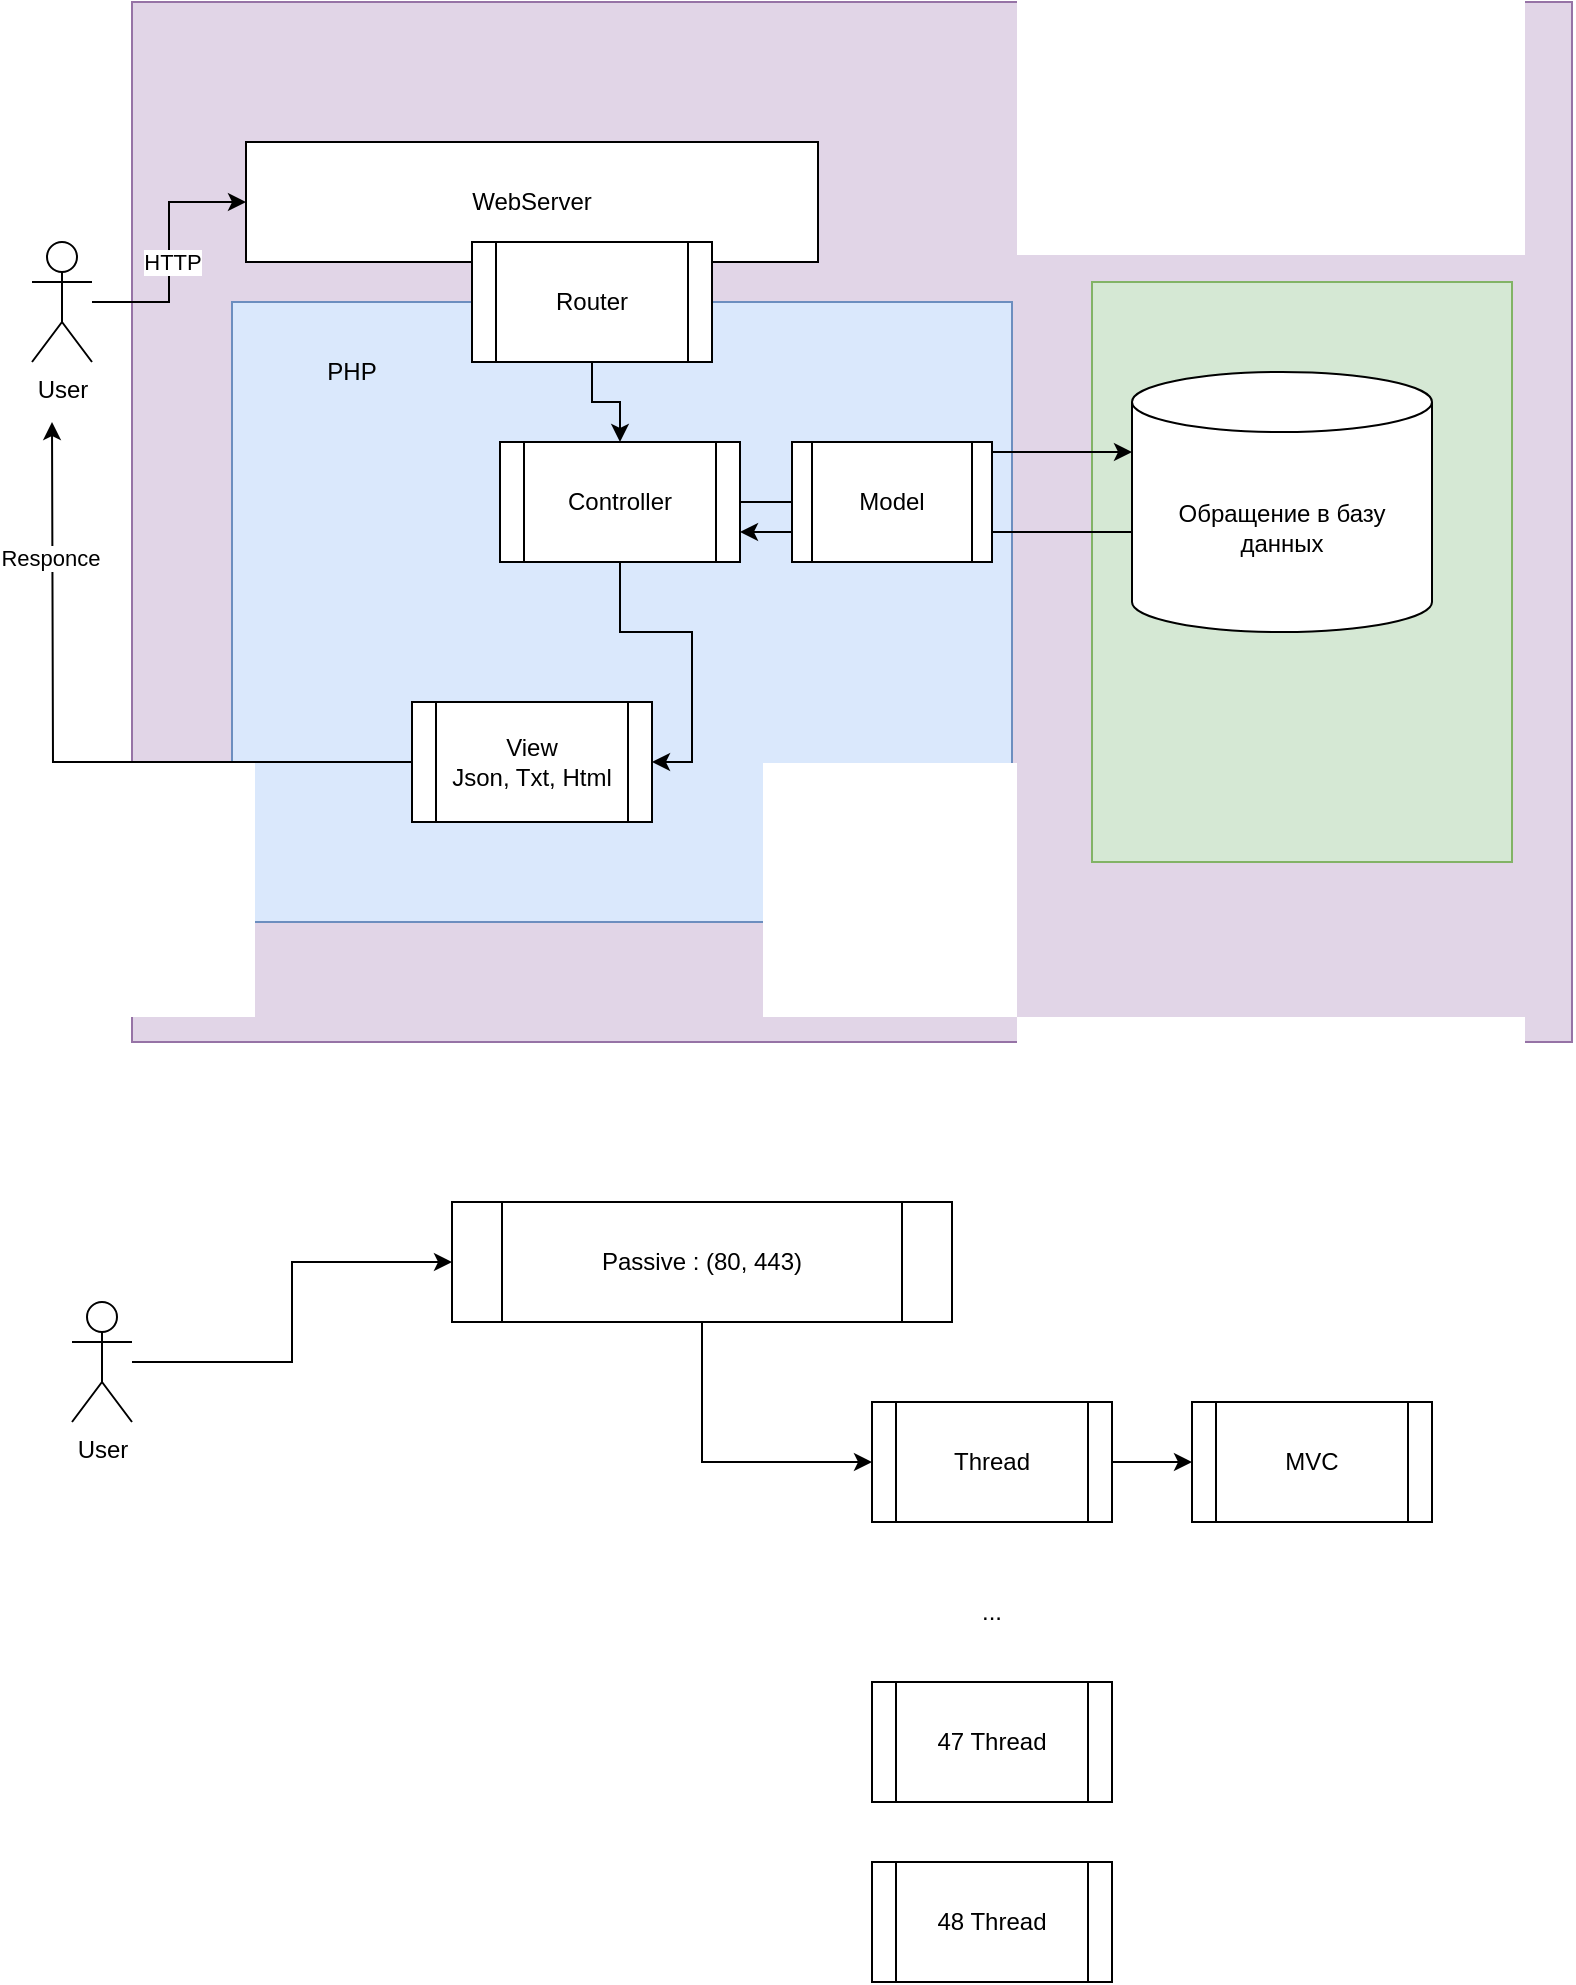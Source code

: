 <mxfile version="23.1.5" type="device" pages="7">
  <diagram id="0EECE6xeA0YxqJQEQcr8" name="Сторінка-1">
    <mxGraphModel dx="1292" dy="976" grid="1" gridSize="10" guides="1" tooltips="1" connect="1" arrows="1" fold="1" page="1" pageScale="1" pageWidth="827" pageHeight="1169" math="0" shadow="0">
      <root>
        <mxCell id="0" />
        <mxCell id="1" parent="0" />
        <mxCell id="1r6EK_NTxMZvt8yUom0i-2" value="" style="rounded=0;whiteSpace=wrap;html=1;fillColor=#e1d5e7;strokeColor=#9673a6;" parent="1" vertex="1">
          <mxGeometry x="110" y="100" width="720" height="520" as="geometry" />
        </mxCell>
        <mxCell id="1r6EK_NTxMZvt8yUom0i-1" value="" style="rounded=0;whiteSpace=wrap;html=1;fillColor=#d5e8d4;strokeColor=#82b366;" parent="1" vertex="1">
          <mxGeometry x="590" y="240" width="210" height="290" as="geometry" />
        </mxCell>
        <mxCell id="U2VKwsX3BcmnxTPelBSE-20" value="WebServer" style="rounded=0;whiteSpace=wrap;html=1;" parent="1" vertex="1">
          <mxGeometry x="167" y="170" width="286" height="60" as="geometry" />
        </mxCell>
        <mxCell id="U2VKwsX3BcmnxTPelBSE-17" value="" style="rounded=0;whiteSpace=wrap;html=1;fillColor=#dae8fc;strokeColor=#6c8ebf;" parent="1" vertex="1">
          <mxGeometry x="160" y="250" width="390" height="310" as="geometry" />
        </mxCell>
        <mxCell id="U2VKwsX3BcmnxTPelBSE-1" value="User" style="shape=umlActor;verticalLabelPosition=bottom;verticalAlign=top;html=1;outlineConnect=0;" parent="1" vertex="1">
          <mxGeometry x="60" y="220" width="30" height="60" as="geometry" />
        </mxCell>
        <mxCell id="U2VKwsX3BcmnxTPelBSE-7" style="edgeStyle=orthogonalEdgeStyle;rounded=0;orthogonalLoop=1;jettySize=auto;html=1;entryX=0.5;entryY=0;entryDx=0;entryDy=0;" parent="1" source="U2VKwsX3BcmnxTPelBSE-2" target="U2VKwsX3BcmnxTPelBSE-6" edge="1">
          <mxGeometry relative="1" as="geometry" />
        </mxCell>
        <mxCell id="U2VKwsX3BcmnxTPelBSE-2" value="Router" style="shape=process;whiteSpace=wrap;html=1;backgroundOutline=1;" parent="1" vertex="1">
          <mxGeometry x="280" y="220" width="120" height="60" as="geometry" />
        </mxCell>
        <mxCell id="U2VKwsX3BcmnxTPelBSE-4" style="edgeStyle=orthogonalEdgeStyle;rounded=0;orthogonalLoop=1;jettySize=auto;html=1;" parent="1" source="U2VKwsX3BcmnxTPelBSE-1" target="U2VKwsX3BcmnxTPelBSE-20" edge="1">
          <mxGeometry relative="1" as="geometry" />
        </mxCell>
        <mxCell id="U2VKwsX3BcmnxTPelBSE-5" value="HTTP" style="edgeLabel;html=1;align=center;verticalAlign=middle;resizable=0;points=[];" parent="U2VKwsX3BcmnxTPelBSE-4" vertex="1" connectable="0">
          <mxGeometry x="-0.078" y="-1" relative="1" as="geometry">
            <mxPoint as="offset" />
          </mxGeometry>
        </mxCell>
        <mxCell id="U2VKwsX3BcmnxTPelBSE-14" style="edgeStyle=orthogonalEdgeStyle;rounded=0;orthogonalLoop=1;jettySize=auto;html=1;entryX=1;entryY=0.5;entryDx=0;entryDy=0;" parent="1" source="U2VKwsX3BcmnxTPelBSE-6" target="U2VKwsX3BcmnxTPelBSE-13" edge="1">
          <mxGeometry relative="1" as="geometry" />
        </mxCell>
        <mxCell id="U2VKwsX3BcmnxTPelBSE-6" value="Controller" style="shape=process;whiteSpace=wrap;html=1;backgroundOutline=1;" parent="1" vertex="1">
          <mxGeometry x="294" y="320" width="120" height="60" as="geometry" />
        </mxCell>
        <mxCell id="U2VKwsX3BcmnxTPelBSE-12" style="edgeStyle=orthogonalEdgeStyle;rounded=0;orthogonalLoop=1;jettySize=auto;html=1;entryX=1;entryY=0.75;entryDx=0;entryDy=0;" parent="1" source="U2VKwsX3BcmnxTPelBSE-9" target="U2VKwsX3BcmnxTPelBSE-6" edge="1">
          <mxGeometry relative="1" as="geometry">
            <Array as="points">
              <mxPoint x="510" y="365" />
              <mxPoint x="510" y="365" />
            </Array>
          </mxGeometry>
        </mxCell>
        <mxCell id="U2VKwsX3BcmnxTPelBSE-9" value="Обращение в базу данных" style="shape=cylinder3;whiteSpace=wrap;html=1;boundedLbl=1;backgroundOutline=1;size=15;" parent="1" vertex="1">
          <mxGeometry x="610" y="285" width="150" height="130" as="geometry" />
        </mxCell>
        <mxCell id="U2VKwsX3BcmnxTPelBSE-11" style="edgeStyle=orthogonalEdgeStyle;rounded=0;orthogonalLoop=1;jettySize=auto;html=1;entryX=0;entryY=0;entryDx=0;entryDy=40;entryPerimeter=0;" parent="1" source="U2VKwsX3BcmnxTPelBSE-6" target="U2VKwsX3BcmnxTPelBSE-9" edge="1">
          <mxGeometry relative="1" as="geometry" />
        </mxCell>
        <mxCell id="U2VKwsX3BcmnxTPelBSE-15" style="edgeStyle=orthogonalEdgeStyle;rounded=0;orthogonalLoop=1;jettySize=auto;html=1;" parent="1" source="U2VKwsX3BcmnxTPelBSE-13" edge="1">
          <mxGeometry relative="1" as="geometry">
            <mxPoint x="70" y="310" as="targetPoint" />
          </mxGeometry>
        </mxCell>
        <mxCell id="U2VKwsX3BcmnxTPelBSE-16" value="Responce" style="edgeLabel;html=1;align=center;verticalAlign=middle;resizable=0;points=[];" parent="U2VKwsX3BcmnxTPelBSE-15" vertex="1" connectable="0">
          <mxGeometry x="0.613" y="1" relative="1" as="geometry">
            <mxPoint as="offset" />
          </mxGeometry>
        </mxCell>
        <mxCell id="U2VKwsX3BcmnxTPelBSE-13" value="View&lt;br&gt;Json, Txt, Html" style="shape=process;whiteSpace=wrap;html=1;backgroundOutline=1;" parent="1" vertex="1">
          <mxGeometry x="250" y="450" width="120" height="60" as="geometry" />
        </mxCell>
        <mxCell id="U2VKwsX3BcmnxTPelBSE-18" value="PHP" style="text;html=1;strokeColor=none;fillColor=none;align=center;verticalAlign=middle;whiteSpace=wrap;rounded=0;" parent="1" vertex="1">
          <mxGeometry x="190" y="270" width="60" height="30" as="geometry" />
        </mxCell>
        <mxCell id="U2VKwsX3BcmnxTPelBSE-19" value="Model" style="shape=process;whiteSpace=wrap;html=1;backgroundOutline=1;" parent="1" vertex="1">
          <mxGeometry x="440" y="320" width="100" height="60" as="geometry" />
        </mxCell>
        <mxCell id="U2VKwsX3BcmnxTPelBSE-23" style="edgeStyle=orthogonalEdgeStyle;rounded=0;orthogonalLoop=1;jettySize=auto;html=1;" parent="1" source="U2VKwsX3BcmnxTPelBSE-21" target="U2VKwsX3BcmnxTPelBSE-22" edge="1">
          <mxGeometry relative="1" as="geometry" />
        </mxCell>
        <mxCell id="U2VKwsX3BcmnxTPelBSE-21" value="User" style="shape=umlActor;verticalLabelPosition=bottom;verticalAlign=top;html=1;outlineConnect=0;" parent="1" vertex="1">
          <mxGeometry x="80" y="750" width="30" height="60" as="geometry" />
        </mxCell>
        <mxCell id="U2VKwsX3BcmnxTPelBSE-25" style="edgeStyle=orthogonalEdgeStyle;rounded=0;orthogonalLoop=1;jettySize=auto;html=1;entryX=0;entryY=0.5;entryDx=0;entryDy=0;" parent="1" source="U2VKwsX3BcmnxTPelBSE-22" target="U2VKwsX3BcmnxTPelBSE-24" edge="1">
          <mxGeometry relative="1" as="geometry" />
        </mxCell>
        <mxCell id="U2VKwsX3BcmnxTPelBSE-22" value="Passive : (80, 443)" style="shape=process;whiteSpace=wrap;html=1;backgroundOutline=1;" parent="1" vertex="1">
          <mxGeometry x="270" y="700" width="250" height="60" as="geometry" />
        </mxCell>
        <mxCell id="U2VKwsX3BcmnxTPelBSE-27" style="edgeStyle=orthogonalEdgeStyle;rounded=0;orthogonalLoop=1;jettySize=auto;html=1;entryX=0;entryY=0.5;entryDx=0;entryDy=0;" parent="1" source="U2VKwsX3BcmnxTPelBSE-24" target="U2VKwsX3BcmnxTPelBSE-26" edge="1">
          <mxGeometry relative="1" as="geometry" />
        </mxCell>
        <mxCell id="U2VKwsX3BcmnxTPelBSE-24" value="Thread" style="shape=process;whiteSpace=wrap;html=1;backgroundOutline=1;" parent="1" vertex="1">
          <mxGeometry x="480" y="800" width="120" height="60" as="geometry" />
        </mxCell>
        <mxCell id="U2VKwsX3BcmnxTPelBSE-26" value="MVC" style="shape=process;whiteSpace=wrap;html=1;backgroundOutline=1;" parent="1" vertex="1">
          <mxGeometry x="640" y="800" width="120" height="60" as="geometry" />
        </mxCell>
        <mxCell id="U2VKwsX3BcmnxTPelBSE-28" value="..." style="text;html=1;strokeColor=none;fillColor=none;align=center;verticalAlign=middle;whiteSpace=wrap;rounded=0;" parent="1" vertex="1">
          <mxGeometry x="510" y="890" width="60" height="30" as="geometry" />
        </mxCell>
        <mxCell id="U2VKwsX3BcmnxTPelBSE-29" value="47 Thread" style="shape=process;whiteSpace=wrap;html=1;backgroundOutline=1;" parent="1" vertex="1">
          <mxGeometry x="480" y="940" width="120" height="60" as="geometry" />
        </mxCell>
        <mxCell id="U2VKwsX3BcmnxTPelBSE-30" value="48 Thread" style="shape=process;whiteSpace=wrap;html=1;backgroundOutline=1;" parent="1" vertex="1">
          <mxGeometry x="480" y="1030" width="120" height="60" as="geometry" />
        </mxCell>
      </root>
    </mxGraphModel>
  </diagram>
  <diagram id="l9E-kS4Y46otOd_uuq3P" name="Сторінка-2">
    <mxGraphModel dx="1114" dy="1027" grid="1" gridSize="10" guides="1" tooltips="1" connect="1" arrows="1" fold="1" page="1" pageScale="1" pageWidth="827" pageHeight="1169" math="0" shadow="0">
      <root>
        <mxCell id="0" />
        <mxCell id="1" parent="0" />
        <mxCell id="fhT7l7cSic32ykBh9f9w-2" value="" style="ellipse;shape=cloud;whiteSpace=wrap;html=1;" parent="1" vertex="1">
          <mxGeometry x="30" y="20" width="800" height="530" as="geometry" />
        </mxCell>
        <mxCell id="fhT7l7cSic32ykBh9f9w-1" value="C:\OpenServer\Php\php.exe" style="shape=process;whiteSpace=wrap;html=1;backgroundOutline=1;" parent="1" vertex="1">
          <mxGeometry x="240" y="230" width="320" height="80" as="geometry" />
        </mxCell>
        <mxCell id="fhT7l7cSic32ykBh9f9w-3" value="Container" style="text;html=1;strokeColor=none;fillColor=none;align=center;verticalAlign=middle;whiteSpace=wrap;rounded=0;" parent="1" vertex="1">
          <mxGeometry x="70" y="70" width="100" height="30" as="geometry" />
        </mxCell>
        <mxCell id="CAMlBIY4jRBua24zFdml-1" value="Linux" style="text;html=1;strokeColor=none;fillColor=none;align=center;verticalAlign=middle;whiteSpace=wrap;rounded=0;" parent="1" vertex="1">
          <mxGeometry x="310" y="90" width="60" height="30" as="geometry" />
        </mxCell>
      </root>
    </mxGraphModel>
  </diagram>
  <diagram id="ISHZ0iK8e6UAK8zj-FDF" name="Сторінка-3">
    <mxGraphModel dx="1637" dy="1027" grid="1" gridSize="10" guides="1" tooltips="1" connect="1" arrows="1" fold="1" page="1" pageScale="1" pageWidth="827" pageHeight="1169" math="0" shadow="0">
      <root>
        <mxCell id="0" />
        <mxCell id="1" parent="0" />
        <mxCell id="mlqu9NinJhdtf9GIXLHv-5" value="" style="rounded=0;whiteSpace=wrap;html=1;" parent="1" vertex="1">
          <mxGeometry x="160" y="120" width="610" height="510" as="geometry" />
        </mxCell>
        <mxCell id="mlqu9NinJhdtf9GIXLHv-1" value="SQL&lt;br&gt;: 3306" style="shape=cylinder3;whiteSpace=wrap;html=1;boundedLbl=1;backgroundOutline=1;size=15;" parent="1" vertex="1">
          <mxGeometry x="530" y="190" width="190" height="120" as="geometry" />
        </mxCell>
        <mxCell id="mlqu9NinJhdtf9GIXLHv-2" value="InMemory Redis" style="shape=cylinder3;whiteSpace=wrap;html=1;boundedLbl=1;backgroundOutline=1;size=15;" parent="1" vertex="1">
          <mxGeometry x="530" y="340" width="190" height="120" as="geometry" />
        </mxCell>
        <mxCell id="mlqu9NinJhdtf9GIXLHv-3" value="NodeJS" style="shape=process;whiteSpace=wrap;html=1;backgroundOutline=1;" parent="1" vertex="1">
          <mxGeometry x="250" y="210" width="120" height="60" as="geometry" />
        </mxCell>
        <mxCell id="mlqu9NinJhdtf9GIXLHv-4" value="PHP" style="shape=process;whiteSpace=wrap;html=1;backgroundOutline=1;" parent="1" vertex="1">
          <mxGeometry x="250" y="360" width="120" height="60" as="geometry" />
        </mxCell>
        <mxCell id="mlqu9NinJhdtf9GIXLHv-6" value="" style="rhombus;whiteSpace=wrap;html=1;fillColor=#d5e8d4;strokeColor=#82b366;" parent="1" vertex="1">
          <mxGeometry x="540" y="225" width="30" height="30" as="geometry" />
        </mxCell>
        <mxCell id="mlqu9NinJhdtf9GIXLHv-7" value="Actor" style="shape=umlActor;verticalLabelPosition=bottom;verticalAlign=top;html=1;outlineConnect=0;" parent="1" vertex="1">
          <mxGeometry x="90" y="630" width="30" height="60" as="geometry" />
        </mxCell>
        <mxCell id="mlqu9NinJhdtf9GIXLHv-8" style="edgeStyle=orthogonalEdgeStyle;rounded=0;orthogonalLoop=1;jettySize=auto;html=1;entryX=0;entryY=0.5;entryDx=0;entryDy=0;entryPerimeter=0;" parent="1" source="mlqu9NinJhdtf9GIXLHv-7" target="mlqu9NinJhdtf9GIXLHv-1" edge="1">
          <mxGeometry relative="1" as="geometry">
            <Array as="points">
              <mxPoint x="450" y="660" />
              <mxPoint x="450" y="250" />
            </Array>
          </mxGeometry>
        </mxCell>
        <mxCell id="mlqu9NinJhdtf9GIXLHv-9" value="3306" style="edgeLabel;html=1;align=center;verticalAlign=middle;resizable=0;points=[];" parent="mlqu9NinJhdtf9GIXLHv-8" vertex="1" connectable="0">
          <mxGeometry x="-0.673" y="-1" relative="1" as="geometry">
            <mxPoint as="offset" />
          </mxGeometry>
        </mxCell>
        <mxCell id="mlqu9NinJhdtf9GIXLHv-10" value="phpMyAdmin" style="shape=process;whiteSpace=wrap;html=1;backgroundOutline=1;" parent="1" vertex="1">
          <mxGeometry x="550" y="525" width="120" height="60" as="geometry" />
        </mxCell>
      </root>
    </mxGraphModel>
  </diagram>
  <diagram id="r6_TDJkE7ZG2yI_dI5n5" name="Page-4">
    <mxGraphModel dx="1637" dy="798" grid="1" gridSize="10" guides="1" tooltips="1" connect="1" arrows="1" fold="1" page="1" pageScale="1" pageWidth="850" pageHeight="1100" math="0" shadow="0">
      <root>
        <mxCell id="0" />
        <mxCell id="1" parent="0" />
        <mxCell id="Hey9ojrY7R3WdHr4PqbB-4" value="" style="ellipse;shape=cloud;whiteSpace=wrap;html=1;" parent="1" vertex="1">
          <mxGeometry x="60" y="30" width="705" height="550" as="geometry" />
        </mxCell>
        <mxCell id="Hey9ojrY7R3WdHr4PqbB-1" value="User" style="shape=umlActor;verticalLabelPosition=bottom;verticalAlign=top;html=1;outlineConnect=0;" parent="1" vertex="1">
          <mxGeometry x="60" y="240" width="30" height="60" as="geometry" />
        </mxCell>
        <mxCell id="Hey9ojrY7R3WdHr4PqbB-2" value="/api/node" style="shape=process;whiteSpace=wrap;html=1;backgroundOutline=1;" parent="1" vertex="1">
          <mxGeometry x="200" y="200" width="160" height="80" as="geometry" />
        </mxCell>
        <mxCell id="Hey9ojrY7R3WdHr4PqbB-3" value="DB" style="shape=cylinder3;whiteSpace=wrap;html=1;boundedLbl=1;backgroundOutline=1;size=15;" parent="1" vertex="1">
          <mxGeometry x="440" y="200" width="140" height="100" as="geometry" />
        </mxCell>
        <mxCell id="Hey9ojrY7R3WdHr4PqbB-5" value="CPU&lt;br&gt;RAM" style="text;html=1;align=center;verticalAlign=middle;whiteSpace=wrap;rounded=0;" parent="1" vertex="1">
          <mxGeometry x="610" y="180" width="110" height="60" as="geometry" />
        </mxCell>
        <mxCell id="Hey9ojrY7R3WdHr4PqbB-6" value="Storage" style="shape=cylinder3;whiteSpace=wrap;html=1;boundedLbl=1;backgroundOutline=1;size=15;" parent="1" vertex="1">
          <mxGeometry x="440" y="330" width="140" height="100" as="geometry" />
        </mxCell>
        <mxCell id="Hey9ojrY7R3WdHr4PqbB-7" value="/socket.io" style="shape=process;whiteSpace=wrap;html=1;backgroundOutline=1;" parent="1" vertex="1">
          <mxGeometry x="670" y="300" width="160" height="80" as="geometry" />
        </mxCell>
        <mxCell id="2WKVo-5PwCq43ymSMado-1" value="/api/laravel" style="shape=process;whiteSpace=wrap;html=1;backgroundOutline=1;" parent="1" vertex="1">
          <mxGeometry x="200" y="310" width="160" height="80" as="geometry" />
        </mxCell>
      </root>
    </mxGraphModel>
  </diagram>
  <diagram id="NdmB1toyDpS-PHJZfRgn" name="Page-5">
    <mxGraphModel dx="762" dy="550" grid="1" gridSize="10" guides="1" tooltips="1" connect="1" arrows="1" fold="1" page="1" pageScale="1" pageWidth="850" pageHeight="1100" math="0" shadow="0">
      <root>
        <mxCell id="0" />
        <mxCell id="1" parent="0" />
        <mxCell id="TQgehG2cb0VFW1MilDMT-1" value="backEnd.api" style="shape=process;whiteSpace=wrap;html=1;backgroundOutline=1;" vertex="1" parent="1">
          <mxGeometry x="360" y="120" width="120" height="60" as="geometry" />
        </mxCell>
        <mxCell id="TQgehG2cb0VFW1MilDMT-2" value="front.public" style="shape=process;whiteSpace=wrap;html=1;backgroundOutline=1;" vertex="1" parent="1">
          <mxGeometry x="360" y="200" width="120" height="60" as="geometry" />
        </mxCell>
        <mxCell id="TQgehG2cb0VFW1MilDMT-3" value="front.admin" style="shape=process;whiteSpace=wrap;html=1;backgroundOutline=1;" vertex="1" parent="1">
          <mxGeometry x="360" y="280" width="120" height="60" as="geometry" />
        </mxCell>
        <mxCell id="TQgehG2cb0VFW1MilDMT-4" value="DB" style="shape=cylinder3;whiteSpace=wrap;html=1;boundedLbl=1;backgroundOutline=1;size=15;" vertex="1" parent="1">
          <mxGeometry x="570" y="110" width="60" height="80" as="geometry" />
        </mxCell>
        <mxCell id="TQgehG2cb0VFW1MilDMT-5" style="edgeStyle=orthogonalEdgeStyle;rounded=0;orthogonalLoop=1;jettySize=auto;html=1;entryX=0;entryY=0.5;entryDx=0;entryDy=0;entryPerimeter=0;" edge="1" parent="1" source="TQgehG2cb0VFW1MilDMT-1" target="TQgehG2cb0VFW1MilDMT-4">
          <mxGeometry relative="1" as="geometry" />
        </mxCell>
        <mxCell id="TQgehG2cb0VFW1MilDMT-6" value="User" style="shape=umlActor;verticalLabelPosition=bottom;verticalAlign=top;html=1;outlineConnect=0;" vertex="1" parent="1">
          <mxGeometry x="50" y="190" width="30" height="60" as="geometry" />
        </mxCell>
        <mxCell id="TQgehG2cb0VFW1MilDMT-7" value="NginX" style="rhombus;whiteSpace=wrap;html=1;" vertex="1" parent="1">
          <mxGeometry x="140" y="190" width="80" height="80" as="geometry" />
        </mxCell>
      </root>
    </mxGraphModel>
  </diagram>
  <diagram id="-KoOhFT8vMdDGhHWrZsT" name="Page-6">
    <mxGraphModel dx="738" dy="558" grid="1" gridSize="10" guides="1" tooltips="1" connect="1" arrows="1" fold="1" page="1" pageScale="1" pageWidth="850" pageHeight="1100" math="0" shadow="0">
      <root>
        <mxCell id="0" />
        <mxCell id="1" parent="0" />
        <mxCell id="iKH2By8Qhwt4CO3Y4VGg-39" value="" style="rounded=0;whiteSpace=wrap;html=1;fillColor=#0050ef;fontColor=#ffffff;strokeColor=#001DBC;" parent="1" vertex="1">
          <mxGeometry x="660" y="580" width="210" height="210" as="geometry" />
        </mxCell>
        <mxCell id="iKH2By8Qhwt4CO3Y4VGg-16" value="" style="rounded=0;whiteSpace=wrap;html=1;" parent="1" vertex="1">
          <mxGeometry x="370" y="440" width="220" height="240" as="geometry" />
        </mxCell>
        <mxCell id="iKH2By8Qhwt4CO3Y4VGg-1" value="Actor" style="shape=umlActor;verticalLabelPosition=bottom;verticalAlign=top;html=1;outlineConnect=0;" parent="1" vertex="1">
          <mxGeometry x="190" y="90" width="30" height="60" as="geometry" />
        </mxCell>
        <mxCell id="iKH2By8Qhwt4CO3Y4VGg-2" value="/api/entity&lt;br&gt;&lt;br&gt;Controller" style="shape=process;whiteSpace=wrap;html=1;backgroundOutline=1;" parent="1" vertex="1">
          <mxGeometry x="450" y="80" width="160" height="80" as="geometry" />
        </mxCell>
        <mxCell id="iKH2By8Qhwt4CO3Y4VGg-3" value="Router" style="rhombus;whiteSpace=wrap;html=1;" parent="1" vertex="1">
          <mxGeometry x="370" y="80" width="80" height="80" as="geometry" />
        </mxCell>
        <mxCell id="iKH2By8Qhwt4CO3Y4VGg-4" value="DB" style="shape=cylinder3;whiteSpace=wrap;html=1;boundedLbl=1;backgroundOutline=1;size=15;" parent="1" vertex="1">
          <mxGeometry x="650" y="80" width="60" height="80" as="geometry" />
        </mxCell>
        <mxCell id="iKH2By8Qhwt4CO3Y4VGg-5" value="Model" style="ellipse;whiteSpace=wrap;html=1;aspect=fixed;" parent="1" vertex="1">
          <mxGeometry x="550" y="180" width="60" height="60" as="geometry" />
        </mxCell>
        <mxCell id="iKH2By8Qhwt4CO3Y4VGg-6" value="View" style="shape=parallelogram;perimeter=parallelogramPerimeter;whiteSpace=wrap;html=1;fixedSize=1;" parent="1" vertex="1">
          <mxGeometry x="395" y="180" width="120" height="60" as="geometry" />
        </mxCell>
        <mxCell id="iKH2By8Qhwt4CO3Y4VGg-7" value="RESTful API" style="text;html=1;align=center;verticalAlign=middle;whiteSpace=wrap;rounded=0;" parent="1" vertex="1">
          <mxGeometry x="250" y="50" width="120" height="50" as="geometry" />
        </mxCell>
        <mxCell id="iKH2By8Qhwt4CO3Y4VGg-8" value="Actor" style="shape=umlActor;verticalLabelPosition=bottom;verticalAlign=top;html=1;outlineConnect=0;" parent="1" vertex="1">
          <mxGeometry x="230" y="540" width="30" height="60" as="geometry" />
        </mxCell>
        <mxCell id="iKH2By8Qhwt4CO3Y4VGg-9" value="Actor" style="shape=umlActor;verticalLabelPosition=bottom;verticalAlign=top;html=1;outlineConnect=0;" parent="1" vertex="1">
          <mxGeometry x="220" y="530" width="30" height="60" as="geometry" />
        </mxCell>
        <mxCell id="iKH2By8Qhwt4CO3Y4VGg-10" value="Actor" style="shape=umlActor;verticalLabelPosition=bottom;verticalAlign=top;html=1;outlineConnect=0;" parent="1" vertex="1">
          <mxGeometry x="210" y="520" width="30" height="60" as="geometry" />
        </mxCell>
        <mxCell id="iKH2By8Qhwt4CO3Y4VGg-37" style="edgeStyle=orthogonalEdgeStyle;rounded=0;orthogonalLoop=1;jettySize=auto;html=1;entryX=0;entryY=0.5;entryDx=0;entryDy=0;" parent="1" source="iKH2By8Qhwt4CO3Y4VGg-11" target="iKH2By8Qhwt4CO3Y4VGg-36" edge="1">
          <mxGeometry relative="1" as="geometry" />
        </mxCell>
        <mxCell id="iKH2By8Qhwt4CO3Y4VGg-11" value="/api/entity&lt;br&gt;&lt;br&gt;Controller" style="shape=process;whiteSpace=wrap;html=1;backgroundOutline=1;fillColor=#e3c800;fontColor=#000000;strokeColor=#B09500;" parent="1" vertex="1">
          <mxGeometry x="400" y="480" width="160" height="80" as="geometry" />
        </mxCell>
        <mxCell id="iKH2By8Qhwt4CO3Y4VGg-38" style="edgeStyle=orthogonalEdgeStyle;rounded=0;orthogonalLoop=1;jettySize=auto;html=1;" parent="1" source="iKH2By8Qhwt4CO3Y4VGg-12" target="iKH2By8Qhwt4CO3Y4VGg-36" edge="1">
          <mxGeometry relative="1" as="geometry" />
        </mxCell>
        <mxCell id="iKH2By8Qhwt4CO3Y4VGg-12" value="/api/entity&lt;br&gt;&lt;br&gt;Controller" style="shape=process;whiteSpace=wrap;html=1;backgroundOutline=1;fillColor=#60a917;fontColor=#ffffff;strokeColor=#2D7600;" parent="1" vertex="1">
          <mxGeometry x="400" y="580" width="160" height="80" as="geometry" />
        </mxCell>
        <mxCell id="iKH2By8Qhwt4CO3Y4VGg-14" style="edgeStyle=orthogonalEdgeStyle;rounded=0;orthogonalLoop=1;jettySize=auto;html=1;" parent="1" source="iKH2By8Qhwt4CO3Y4VGg-13" target="iKH2By8Qhwt4CO3Y4VGg-11" edge="1">
          <mxGeometry relative="1" as="geometry" />
        </mxCell>
        <mxCell id="iKH2By8Qhwt4CO3Y4VGg-13" value="NginX&lt;br&gt;Balance" style="rhombus;whiteSpace=wrap;html=1;" parent="1" vertex="1">
          <mxGeometry x="280" y="530" width="80" height="80" as="geometry" />
        </mxCell>
        <mxCell id="iKH2By8Qhwt4CO3Y4VGg-15" style="edgeStyle=orthogonalEdgeStyle;rounded=0;orthogonalLoop=1;jettySize=auto;html=1;entryX=0.005;entryY=0.418;entryDx=0;entryDy=0;entryPerimeter=0;" parent="1" source="iKH2By8Qhwt4CO3Y4VGg-13" target="iKH2By8Qhwt4CO3Y4VGg-12" edge="1">
          <mxGeometry relative="1" as="geometry" />
        </mxCell>
        <mxCell id="iKH2By8Qhwt4CO3Y4VGg-17" value="HiLoad.api" style="text;html=1;align=center;verticalAlign=middle;whiteSpace=wrap;rounded=0;" parent="1" vertex="1">
          <mxGeometry x="370" y="440" width="220" height="30" as="geometry" />
        </mxCell>
        <mxCell id="iKH2By8Qhwt4CO3Y4VGg-18" value="Session Values&lt;br&gt;-&amp;gt; toRedis" style="ellipse;shape=cloud;whiteSpace=wrap;html=1;" parent="1" vertex="1">
          <mxGeometry x="330" y="690" width="150" height="80" as="geometry" />
        </mxCell>
        <mxCell id="iKH2By8Qhwt4CO3Y4VGg-19" value="Files&lt;br&gt;-&amp;gt; toStroages" style="ellipse;shape=cloud;whiteSpace=wrap;html=1;fillColor=#76608a;fontColor=#ffffff;strokeColor=#432D57;" parent="1" vertex="1">
          <mxGeometry x="470" y="690" width="155" height="80" as="geometry" />
        </mxCell>
        <mxCell id="iKH2By8Qhwt4CO3Y4VGg-31" value="" style="group;fillColor=#1ba1e2;fontColor=#ffffff;strokeColor=#006EAF;container=0;" parent="1" vertex="1" connectable="0">
          <mxGeometry x="650" y="290" width="250" height="270" as="geometry" />
        </mxCell>
        <mxCell id="iKH2By8Qhwt4CO3Y4VGg-35" value="" style="group" parent="1" vertex="1" connectable="0">
          <mxGeometry x="740" y="670" width="80" height="100" as="geometry" />
        </mxCell>
        <mxCell id="iKH2By8Qhwt4CO3Y4VGg-36" value="Storage API" style="shape=process;whiteSpace=wrap;html=1;backgroundOutline=1;" parent="iKH2By8Qhwt4CO3Y4VGg-35" vertex="1">
          <mxGeometry x="-50" y="-40" width="120" height="60" as="geometry" />
        </mxCell>
        <mxCell id="iKH2By8Qhwt4CO3Y4VGg-32" value="HDD" style="shape=cylinder3;whiteSpace=wrap;html=1;boundedLbl=1;backgroundOutline=1;size=15;" parent="iKH2By8Qhwt4CO3Y4VGg-35" vertex="1">
          <mxGeometry width="60" height="80" as="geometry" />
        </mxCell>
        <mxCell id="iKH2By8Qhwt4CO3Y4VGg-33" value="HDD" style="shape=cylinder3;whiteSpace=wrap;html=1;boundedLbl=1;backgroundOutline=1;size=15;" parent="iKH2By8Qhwt4CO3Y4VGg-35" vertex="1">
          <mxGeometry x="10" y="10" width="60" height="80" as="geometry" />
        </mxCell>
        <mxCell id="iKH2By8Qhwt4CO3Y4VGg-34" value="HDD" style="shape=cylinder3;whiteSpace=wrap;html=1;boundedLbl=1;backgroundOutline=1;size=15;" parent="iKH2By8Qhwt4CO3Y4VGg-35" vertex="1">
          <mxGeometry x="20" y="20" width="60" height="80" as="geometry" />
        </mxCell>
        <mxCell id="iKH2By8Qhwt4CO3Y4VGg-52" value="HiLoad.Storage" style="text;html=1;align=center;verticalAlign=middle;whiteSpace=wrap;rounded=0;" parent="1" vertex="1">
          <mxGeometry x="660" y="580" width="210" height="30" as="geometry" />
        </mxCell>
        <mxCell id="iKH2By8Qhwt4CO3Y4VGg-30" value="" style="rounded=0;whiteSpace=wrap;html=1;fillColor=#647687;fontColor=#ffffff;strokeColor=#314354;" parent="1" vertex="1">
          <mxGeometry x="650" y="290" width="250" height="270" as="geometry" />
        </mxCell>
        <mxCell id="iKH2By8Qhwt4CO3Y4VGg-29" value="HiLoad.dataBase" style="text;html=1;align=center;verticalAlign=middle;whiteSpace=wrap;rounded=0;" parent="1" vertex="1">
          <mxGeometry x="660" y="290" width="220" height="30" as="geometry" />
        </mxCell>
        <mxCell id="iKH2By8Qhwt4CO3Y4VGg-20" value="DB&lt;br&gt;master" style="shape=cylinder3;whiteSpace=wrap;html=1;boundedLbl=1;backgroundOutline=1;size=15;" parent="1" vertex="1">
          <mxGeometry x="770" y="330" width="60" height="80" as="geometry" />
        </mxCell>
        <mxCell id="iKH2By8Qhwt4CO3Y4VGg-21" value="DB" style="shape=cylinder3;whiteSpace=wrap;html=1;boundedLbl=1;backgroundOutline=1;size=15;" parent="1" vertex="1">
          <mxGeometry x="770" y="435" width="60" height="80" as="geometry" />
        </mxCell>
        <mxCell id="iKH2By8Qhwt4CO3Y4VGg-22" value="DB" style="shape=cylinder3;whiteSpace=wrap;html=1;boundedLbl=1;backgroundOutline=1;size=15;" parent="1" vertex="1">
          <mxGeometry x="770" y="465" width="60" height="80" as="geometry" />
        </mxCell>
        <mxCell id="iKH2By8Qhwt4CO3Y4VGg-23" value="INSERT&lt;br&gt;UPDATE&lt;br&gt;DELETE" style="text;html=1;align=center;verticalAlign=middle;whiteSpace=wrap;rounded=0;" parent="1" vertex="1">
          <mxGeometry x="660" y="337.5" width="60" height="65" as="geometry" />
        </mxCell>
        <mxCell id="iKH2By8Qhwt4CO3Y4VGg-24" style="edgeStyle=orthogonalEdgeStyle;rounded=0;orthogonalLoop=1;jettySize=auto;html=1;entryX=0;entryY=0.5;entryDx=0;entryDy=0;entryPerimeter=0;" parent="1" source="iKH2By8Qhwt4CO3Y4VGg-23" target="iKH2By8Qhwt4CO3Y4VGg-20" edge="1">
          <mxGeometry relative="1" as="geometry" />
        </mxCell>
        <mxCell id="iKH2By8Qhwt4CO3Y4VGg-25" style="edgeStyle=orthogonalEdgeStyle;rounded=0;orthogonalLoop=1;jettySize=auto;html=1;entryX=1;entryY=0;entryDx=0;entryDy=27.5;entryPerimeter=0;" parent="1" source="iKH2By8Qhwt4CO3Y4VGg-20" target="iKH2By8Qhwt4CO3Y4VGg-22" edge="1">
          <mxGeometry relative="1" as="geometry">
            <Array as="points">
              <mxPoint x="860" y="370" />
              <mxPoint x="860" y="492" />
            </Array>
          </mxGeometry>
        </mxCell>
        <mxCell id="iKH2By8Qhwt4CO3Y4VGg-26" value="Replication" style="edgeLabel;html=1;align=center;verticalAlign=middle;resizable=0;points=[];" parent="iKH2By8Qhwt4CO3Y4VGg-25" vertex="1" connectable="0">
          <mxGeometry x="-0.04" y="1" relative="1" as="geometry">
            <mxPoint as="offset" />
          </mxGeometry>
        </mxCell>
        <mxCell id="iKH2By8Qhwt4CO3Y4VGg-27" value="SELECT&lt;br&gt;JOIN&lt;br&gt;UNION" style="text;html=1;align=center;verticalAlign=middle;whiteSpace=wrap;rounded=0;" parent="1" vertex="1">
          <mxGeometry x="660" y="460" width="60" height="65" as="geometry" />
        </mxCell>
        <mxCell id="iKH2By8Qhwt4CO3Y4VGg-28" style="edgeStyle=orthogonalEdgeStyle;rounded=0;orthogonalLoop=1;jettySize=auto;html=1;entryX=1;entryY=0.5;entryDx=0;entryDy=0;" parent="1" source="iKH2By8Qhwt4CO3Y4VGg-22" target="iKH2By8Qhwt4CO3Y4VGg-27" edge="1">
          <mxGeometry relative="1" as="geometry" />
        </mxCell>
      </root>
    </mxGraphModel>
  </diagram>
  <diagram id="TD5WLV481I-LTuGXlD8I" name="Page-7">
    <mxGraphModel dx="891" dy="670" grid="1" gridSize="10" guides="1" tooltips="1" connect="1" arrows="1" fold="1" page="1" pageScale="1" pageWidth="850" pageHeight="1100" math="0" shadow="0">
      <root>
        <mxCell id="0" />
        <mxCell id="1" parent="0" />
        <mxCell id="-sYyv1E_XUDNxyYBtCqd-1" value="Actor" style="shape=umlActor;verticalLabelPosition=bottom;verticalAlign=top;html=1;outlineConnect=0;" vertex="1" parent="1">
          <mxGeometry x="40" y="230" width="30" height="60" as="geometry" />
        </mxCell>
        <mxCell id="-sYyv1E_XUDNxyYBtCqd-2" value="DeskTop&lt;br&gt;App" style="shape=process;whiteSpace=wrap;html=1;backgroundOutline=1;" vertex="1" parent="1">
          <mxGeometry x="160" y="240" width="120" height="60" as="geometry" />
        </mxCell>
        <mxCell id="-sYyv1E_XUDNxyYBtCqd-8" style="edgeStyle=orthogonalEdgeStyle;rounded=0;orthogonalLoop=1;jettySize=auto;html=1;" edge="1" parent="1" source="-sYyv1E_XUDNxyYBtCqd-3" target="-sYyv1E_XUDNxyYBtCqd-5">
          <mxGeometry relative="1" as="geometry" />
        </mxCell>
        <mxCell id="-sYyv1E_XUDNxyYBtCqd-3" value="Web&lt;br&gt;App" style="shape=process;whiteSpace=wrap;html=1;backgroundOutline=1;" vertex="1" parent="1">
          <mxGeometry x="160" y="320" width="120" height="60" as="geometry" />
        </mxCell>
        <mxCell id="-sYyv1E_XUDNxyYBtCqd-4" value="Mobile&lt;br&gt;App" style="shape=process;whiteSpace=wrap;html=1;backgroundOutline=1;" vertex="1" parent="1">
          <mxGeometry x="160" y="400" width="120" height="60" as="geometry" />
        </mxCell>
        <mxCell id="-sYyv1E_XUDNxyYBtCqd-5" value="DB&lt;br&gt;SQL" style="shape=cylinder3;whiteSpace=wrap;html=1;boundedLbl=1;backgroundOutline=1;size=15;" vertex="1" parent="1">
          <mxGeometry x="520" y="240" width="60" height="80" as="geometry" />
        </mxCell>
        <mxCell id="-sYyv1E_XUDNxyYBtCqd-6" value="Files" style="ellipse;shape=cloud;whiteSpace=wrap;html=1;" vertex="1" parent="1">
          <mxGeometry x="640" y="290" width="120" height="80" as="geometry" />
        </mxCell>
        <mxCell id="-sYyv1E_XUDNxyYBtCqd-7" style="edgeStyle=orthogonalEdgeStyle;rounded=0;orthogonalLoop=1;jettySize=auto;html=1;entryX=0;entryY=0.5;entryDx=0;entryDy=0;entryPerimeter=0;" edge="1" parent="1" source="-sYyv1E_XUDNxyYBtCqd-2" target="-sYyv1E_XUDNxyYBtCqd-5">
          <mxGeometry relative="1" as="geometry" />
        </mxCell>
        <mxCell id="-sYyv1E_XUDNxyYBtCqd-13" value="" style="group" vertex="1" connectable="0" parent="1">
          <mxGeometry x="600" y="440" width="200" height="120" as="geometry" />
        </mxCell>
        <mxCell id="-sYyv1E_XUDNxyYBtCqd-9" value="" style="rounded=1;whiteSpace=wrap;html=1;" vertex="1" parent="-sYyv1E_XUDNxyYBtCqd-13">
          <mxGeometry width="200" height="120" as="geometry" />
        </mxCell>
        <mxCell id="-sYyv1E_XUDNxyYBtCqd-10" value="FtpServer:21 + WebServer:80" style="text;html=1;align=center;verticalAlign=middle;whiteSpace=wrap;rounded=0;" vertex="1" parent="-sYyv1E_XUDNxyYBtCqd-13">
          <mxGeometry x="10" width="180" height="30" as="geometry" />
        </mxCell>
        <mxCell id="-sYyv1E_XUDNxyYBtCqd-11" value="fileUpload (put)&lt;br&gt;fileDownload (get)&lt;br&gt;fileUrl (url)" style="text;html=1;align=center;verticalAlign=middle;whiteSpace=wrap;rounded=0;" vertex="1" parent="-sYyv1E_XUDNxyYBtCqd-13">
          <mxGeometry x="10" y="30" width="180" height="70" as="geometry" />
        </mxCell>
        <mxCell id="-sYyv1E_XUDNxyYBtCqd-15" style="edgeStyle=orthogonalEdgeStyle;rounded=0;orthogonalLoop=1;jettySize=auto;html=1;" edge="1" parent="1" source="-sYyv1E_XUDNxyYBtCqd-14" target="-sYyv1E_XUDNxyYBtCqd-9">
          <mxGeometry relative="1" as="geometry" />
        </mxCell>
        <mxCell id="-sYyv1E_XUDNxyYBtCqd-14" value="Storage&lt;br&gt;- put&lt;br&gt;- get&lt;br&gt;- url" style="shape=process;whiteSpace=wrap;html=1;backgroundOutline=1;" vertex="1" parent="1">
          <mxGeometry x="360" y="400" width="120" height="120" as="geometry" />
        </mxCell>
        <mxCell id="-sYyv1E_XUDNxyYBtCqd-16" value="" style="group" vertex="1" connectable="0" parent="1">
          <mxGeometry x="600" y="580" width="200" height="120" as="geometry" />
        </mxCell>
        <mxCell id="-sYyv1E_XUDNxyYBtCqd-17" value="" style="rounded=1;whiteSpace=wrap;html=1;" vertex="1" parent="-sYyv1E_XUDNxyYBtCqd-16">
          <mxGeometry width="200" height="120" as="geometry" />
        </mxCell>
        <mxCell id="-sYyv1E_XUDNxyYBtCqd-18" value="Simple Storage Server (S3)" style="text;html=1;align=center;verticalAlign=middle;whiteSpace=wrap;rounded=0;" vertex="1" parent="-sYyv1E_XUDNxyYBtCqd-16">
          <mxGeometry x="10" width="180" height="30" as="geometry" />
        </mxCell>
        <mxCell id="-sYyv1E_XUDNxyYBtCqd-19" value="fileUpload (put)&lt;br&gt;fileDownload (get)&lt;br&gt;fileUrl (url)" style="text;html=1;align=center;verticalAlign=middle;whiteSpace=wrap;rounded=0;" vertex="1" parent="-sYyv1E_XUDNxyYBtCqd-16">
          <mxGeometry x="10" y="30" width="180" height="70" as="geometry" />
        </mxCell>
        <mxCell id="-sYyv1E_XUDNxyYBtCqd-20" style="edgeStyle=orthogonalEdgeStyle;rounded=0;orthogonalLoop=1;jettySize=auto;html=1;entryX=-0.003;entryY=0.647;entryDx=0;entryDy=0;entryPerimeter=0;" edge="1" parent="1" source="-sYyv1E_XUDNxyYBtCqd-14" target="-sYyv1E_XUDNxyYBtCqd-17">
          <mxGeometry relative="1" as="geometry" />
        </mxCell>
      </root>
    </mxGraphModel>
  </diagram>
</mxfile>
